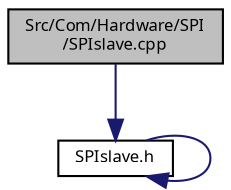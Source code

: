 digraph "Src/Com/Hardware/SPI/SPIslave.cpp"
{
  edge [fontname="Sans",fontsize="8",labelfontname="Sans",labelfontsize="8"];
  node [fontname="Sans",fontsize="8",shape=record];
  Node1 [label="Src/Com/Hardware/SPI\l/SPIslave.cpp",height=0.2,width=0.4,color="black", fillcolor="grey75", style="filled", fontcolor="black"];
  Node1 -> Node2 [color="midnightblue",fontsize="8",style="solid",fontname="Sans"];
  Node2 [label="SPIslave.h",height=0.2,width=0.4,color="black", fillcolor="white", style="filled",URL="$_s_p_islave_8h.html"];
  Node2 -> Node2 [color="midnightblue",fontsize="8",style="solid",fontname="Sans"];
}
